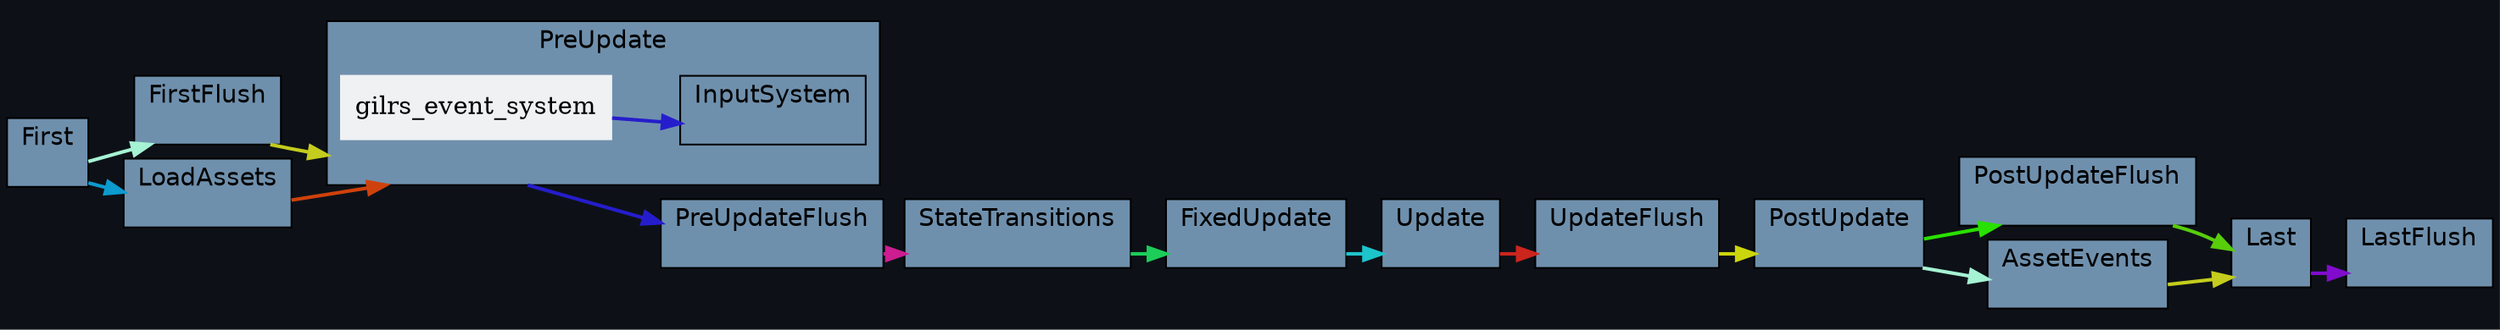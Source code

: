 digraph "" {
	"compound"="true";
	"splines"="spline";
	"rankdir"="LR";
	"bgcolor"="#0d1117";
	"fontname"="Helvetica";
	edge ["penwidth"="2"];
	node ["shape"="box", "style"="filled", "fillcolor"="#eff1f3", "color"="#eff1f3"];
	subgraph "clusternode_Set(0)" {
		"label"="Update";
		"tooltip"="Update";
		"bgcolor"="#6f90ad";
		"color"="black";
		"set_marker_node_Set(0)" ["style"="invis", "label"="", "height"="0", "shape"="point"]
	}
	
	subgraph "clusternode_Set(2)" {
		"label"="FirstFlush";
		"tooltip"="FirstFlush";
		"bgcolor"="#6f90ad";
		"color"="black";
		"set_marker_node_Set(2)" ["style"="invis", "label"="", "height"="0", "shape"="point"]
	}
	
	subgraph "clusternode_Set(3)" {
		"label"="PreUpdateFlush";
		"tooltip"="PreUpdateFlush";
		"bgcolor"="#6f90ad";
		"color"="black";
		"set_marker_node_Set(3)" ["style"="invis", "label"="", "height"="0", "shape"="point"]
	}
	
	subgraph "clusternode_Set(4)" {
		"label"="UpdateFlush";
		"tooltip"="UpdateFlush";
		"bgcolor"="#6f90ad";
		"color"="black";
		"set_marker_node_Set(4)" ["style"="invis", "label"="", "height"="0", "shape"="point"]
	}
	
	subgraph "clusternode_Set(5)" {
		"label"="PostUpdateFlush";
		"tooltip"="PostUpdateFlush";
		"bgcolor"="#6f90ad";
		"color"="black";
		"set_marker_node_Set(5)" ["style"="invis", "label"="", "height"="0", "shape"="point"]
	}
	
	subgraph "clusternode_Set(6)" {
		"label"="LastFlush";
		"tooltip"="LastFlush";
		"bgcolor"="#6f90ad";
		"color"="black";
		"set_marker_node_Set(6)" ["style"="invis", "label"="", "height"="0", "shape"="point"]
	}
	
	subgraph "clusternode_Set(7)" {
		"label"="First";
		"tooltip"="First";
		"bgcolor"="#6f90ad";
		"color"="black";
		"set_marker_node_Set(7)" ["style"="invis", "label"="", "height"="0", "shape"="point"]
	}
	
	subgraph "clusternode_Set(8)" {
		"label"="PreUpdate";
		"tooltip"="PreUpdate";
		"bgcolor"="#6f90ad";
		"color"="black";
		"set_marker_node_Set(8)" ["style"="invis", "label"="", "height"="0", "shape"="point"]
		subgraph "clusternode_Set(24)" {
			"label"="InputSystem";
			"tooltip"="InputSystem";
			"bgcolor"="#6f90ad";
			"color"="black";
			"set_marker_node_Set(24)" ["style"="invis", "label"="", "height"="0", "shape"="point"]
		}
		
		"node_System(131)" ["label"="gilrs_event_system", "tooltip"="bevy_gilrs::gilrs_system::gilrs_event_system"]
	}
	
	subgraph "clusternode_Set(9)" {
		"label"="StateTransitions";
		"tooltip"="StateTransitions";
		"bgcolor"="#6f90ad";
		"color"="black";
		"set_marker_node_Set(9)" ["style"="invis", "label"="", "height"="0", "shape"="point"]
	}
	
	subgraph "clusternode_Set(10)" {
		"label"="FixedUpdate";
		"tooltip"="FixedUpdate";
		"bgcolor"="#6f90ad";
		"color"="black";
		"set_marker_node_Set(10)" ["style"="invis", "label"="", "height"="0", "shape"="point"]
	}
	
	subgraph "clusternode_Set(11)" {
		"label"="PostUpdate";
		"tooltip"="PostUpdate";
		"bgcolor"="#6f90ad";
		"color"="black";
		"set_marker_node_Set(11)" ["style"="invis", "label"="", "height"="0", "shape"="point"]
	}
	
	subgraph "clusternode_Set(12)" {
		"label"="Last";
		"tooltip"="Last";
		"bgcolor"="#6f90ad";
		"color"="black";
		"set_marker_node_Set(12)" ["style"="invis", "label"="", "height"="0", "shape"="point"]
	}
	
	subgraph "clusternode_Set(58)" {
		"label"="LoadAssets";
		"tooltip"="LoadAssets";
		"bgcolor"="#6f90ad";
		"color"="black";
		"set_marker_node_Set(58)" ["style"="invis", "label"="", "height"="0", "shape"="point"]
	}
	
	subgraph "clusternode_Set(59)" {
		"label"="AssetEvents";
		"tooltip"="AssetEvents";
		"bgcolor"="#6f90ad";
		"color"="black";
		"set_marker_node_Set(59)" ["style"="invis", "label"="", "height"="0", "shape"="point"]
	}
	
	"set_marker_node_Set(7)" -> "set_marker_node_Set(2)" ["lhead"="clusternode_Set(2)", "ltail"="clusternode_Set(7)", "tooltip"="First → FirstFlush", "color"="#a6f2d4"]
	"set_marker_node_Set(2)" -> "set_marker_node_Set(8)" ["lhead"="clusternode_Set(8)", "ltail"="clusternode_Set(2)", "tooltip"="FirstFlush → PreUpdate", "color"="#c4cc1d"]
	"set_marker_node_Set(8)" -> "set_marker_node_Set(3)" ["lhead"="clusternode_Set(3)", "ltail"="clusternode_Set(8)", "tooltip"="PreUpdate → PreUpdateFlush", "color"="#251dcc"]
	"set_marker_node_Set(3)" -> "set_marker_node_Set(9)" ["lhead"="clusternode_Set(9)", "ltail"="clusternode_Set(3)", "tooltip"="PreUpdateFlush → StateTransitions", "color"="#cd1d91"]
	"set_marker_node_Set(9)" -> "set_marker_node_Set(10)" ["lhead"="clusternode_Set(10)", "ltail"="clusternode_Set(9)", "tooltip"="StateTransitions → FixedUpdate", "color"="#1dcd59"]
	"set_marker_node_Set(10)" -> "set_marker_node_Set(0)" ["lhead"="clusternode_Set(0)", "ltail"="clusternode_Set(10)", "tooltip"="FixedUpdate → Update", "color"="#1dc4cc"]
	"set_marker_node_Set(0)" -> "set_marker_node_Set(4)" ["lhead"="clusternode_Set(4)", "ltail"="clusternode_Set(0)", "tooltip"="Update → UpdateFlush", "color"="#cc251d"]
	"set_marker_node_Set(4)" -> "set_marker_node_Set(11)" ["lhead"="clusternode_Set(11)", "ltail"="clusternode_Set(4)", "tooltip"="UpdateFlush → PostUpdate", "color"="#ccd60d"]
	"set_marker_node_Set(11)" -> "set_marker_node_Set(5)" ["lhead"="clusternode_Set(5)", "ltail"="clusternode_Set(11)", "tooltip"="PostUpdate → PostUpdateFlush", "color"="#29e000"]
	"set_marker_node_Set(5)" -> "set_marker_node_Set(12)" ["lhead"="clusternode_Set(12)", "ltail"="clusternode_Set(5)", "tooltip"="PostUpdateFlush → Last", "color"="#58cd0c"]
	"set_marker_node_Set(12)" -> "set_marker_node_Set(6)" ["lhead"="clusternode_Set(6)", "ltail"="clusternode_Set(12)", "tooltip"="Last → LastFlush", "color"="#810ccd"]
	"set_marker_node_Set(58)" -> "set_marker_node_Set(8)" ["lhead"="clusternode_Set(8)", "ltail"="clusternode_Set(58)", "tooltip"="LoadAssets → PreUpdate", "color"="#cf410c"]
	"set_marker_node_Set(7)" -> "set_marker_node_Set(58)" ["lhead"="clusternode_Set(58)", "ltail"="clusternode_Set(7)", "tooltip"="First → LoadAssets", "color"="#0c9acf"]
	"set_marker_node_Set(11)" -> "set_marker_node_Set(59)" ["lhead"="clusternode_Set(59)", "ltail"="clusternode_Set(11)", "tooltip"="PostUpdate → AssetEvents", "color"="#a6f2d4"]
	"set_marker_node_Set(59)" -> "set_marker_node_Set(12)" ["lhead"="clusternode_Set(12)", "ltail"="clusternode_Set(59)", "tooltip"="AssetEvents → Last", "color"="#c4cc1d"]
	"node_System(131)" -> "set_marker_node_Set(24)" ["lhead"="clusternode_Set(24)", "ltail"="", "tooltip"="gilrs_event_system → InputSystem", "color"="#251dcc"]
}
